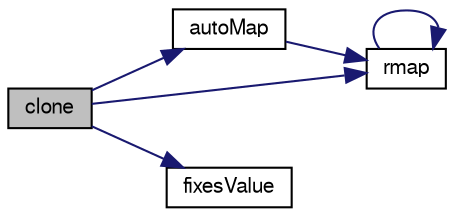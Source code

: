 digraph "clone"
{
  bgcolor="transparent";
  edge [fontname="FreeSans",fontsize="10",labelfontname="FreeSans",labelfontsize="10"];
  node [fontname="FreeSans",fontsize="10",shape=record];
  rankdir="LR";
  Node28 [label="clone",height=0.2,width=0.4,color="black", fillcolor="grey75", style="filled", fontcolor="black"];
  Node28 -> Node29 [color="midnightblue",fontsize="10",style="solid",fontname="FreeSans"];
  Node29 [label="autoMap",height=0.2,width=0.4,color="black",URL="$a21978.html#a0ab0c43ce90d756c88dd81e3d0a9eef5",tooltip="Map (and resize as needed) from self given a mapping object. "];
  Node29 -> Node30 [color="midnightblue",fontsize="10",style="solid",fontname="FreeSans"];
  Node30 [label="rmap",height=0.2,width=0.4,color="black",URL="$a21978.html#abe233fd0f00c5f2012c2a8f57f20f5cb",tooltip="Reverse map the given fvPatchField onto this fvPatchField. "];
  Node30 -> Node30 [color="midnightblue",fontsize="10",style="solid",fontname="FreeSans"];
  Node28 -> Node31 [color="midnightblue",fontsize="10",style="solid",fontname="FreeSans"];
  Node31 [label="fixesValue",height=0.2,width=0.4,color="black",URL="$a21978.html#a0de932061a01f71d2b747c01a4d1a467",tooltip="Return true if this patch field fixes a value. "];
  Node28 -> Node30 [color="midnightblue",fontsize="10",style="solid",fontname="FreeSans"];
}
